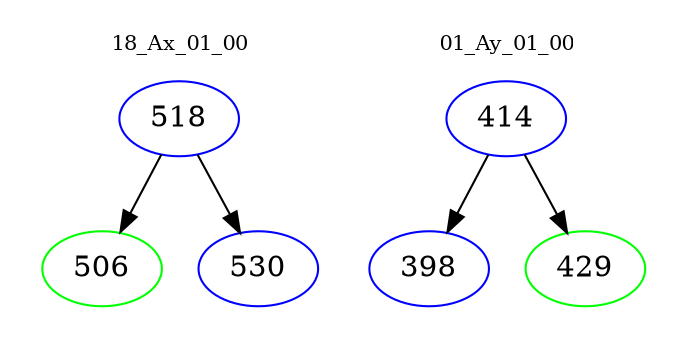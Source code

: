 digraph{
subgraph cluster_0 {
color = white
label = "18_Ax_01_00";
fontsize=10;
T0_518 [label="518", color="blue"]
T0_518 -> T0_506 [color="black"]
T0_506 [label="506", color="green"]
T0_518 -> T0_530 [color="black"]
T0_530 [label="530", color="blue"]
}
subgraph cluster_1 {
color = white
label = "01_Ay_01_00";
fontsize=10;
T1_414 [label="414", color="blue"]
T1_414 -> T1_398 [color="black"]
T1_398 [label="398", color="blue"]
T1_414 -> T1_429 [color="black"]
T1_429 [label="429", color="green"]
}
}
